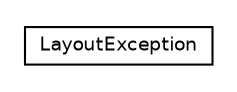#!/usr/local/bin/dot
#
# Class diagram 
# Generated by UmlGraph version 4.6 (http://www.spinellis.gr/sw/umlgraph)
#

digraph G {
	edge [fontname="Helvetica",fontsize=10,labelfontname="Helvetica",labelfontsize=10];
	node [fontname="Helvetica",fontsize=10,shape=plaintext];
	// org.apache.maven.archiva.repository.layout.LayoutException
	c7251 [label=<<table border="0" cellborder="1" cellspacing="0" cellpadding="2" port="p" href="./LayoutException.html">
		<tr><td><table border="0" cellspacing="0" cellpadding="1">
			<tr><td> LayoutException </td></tr>
		</table></td></tr>
		</table>>, fontname="Helvetica", fontcolor="black", fontsize=9.0];
}

